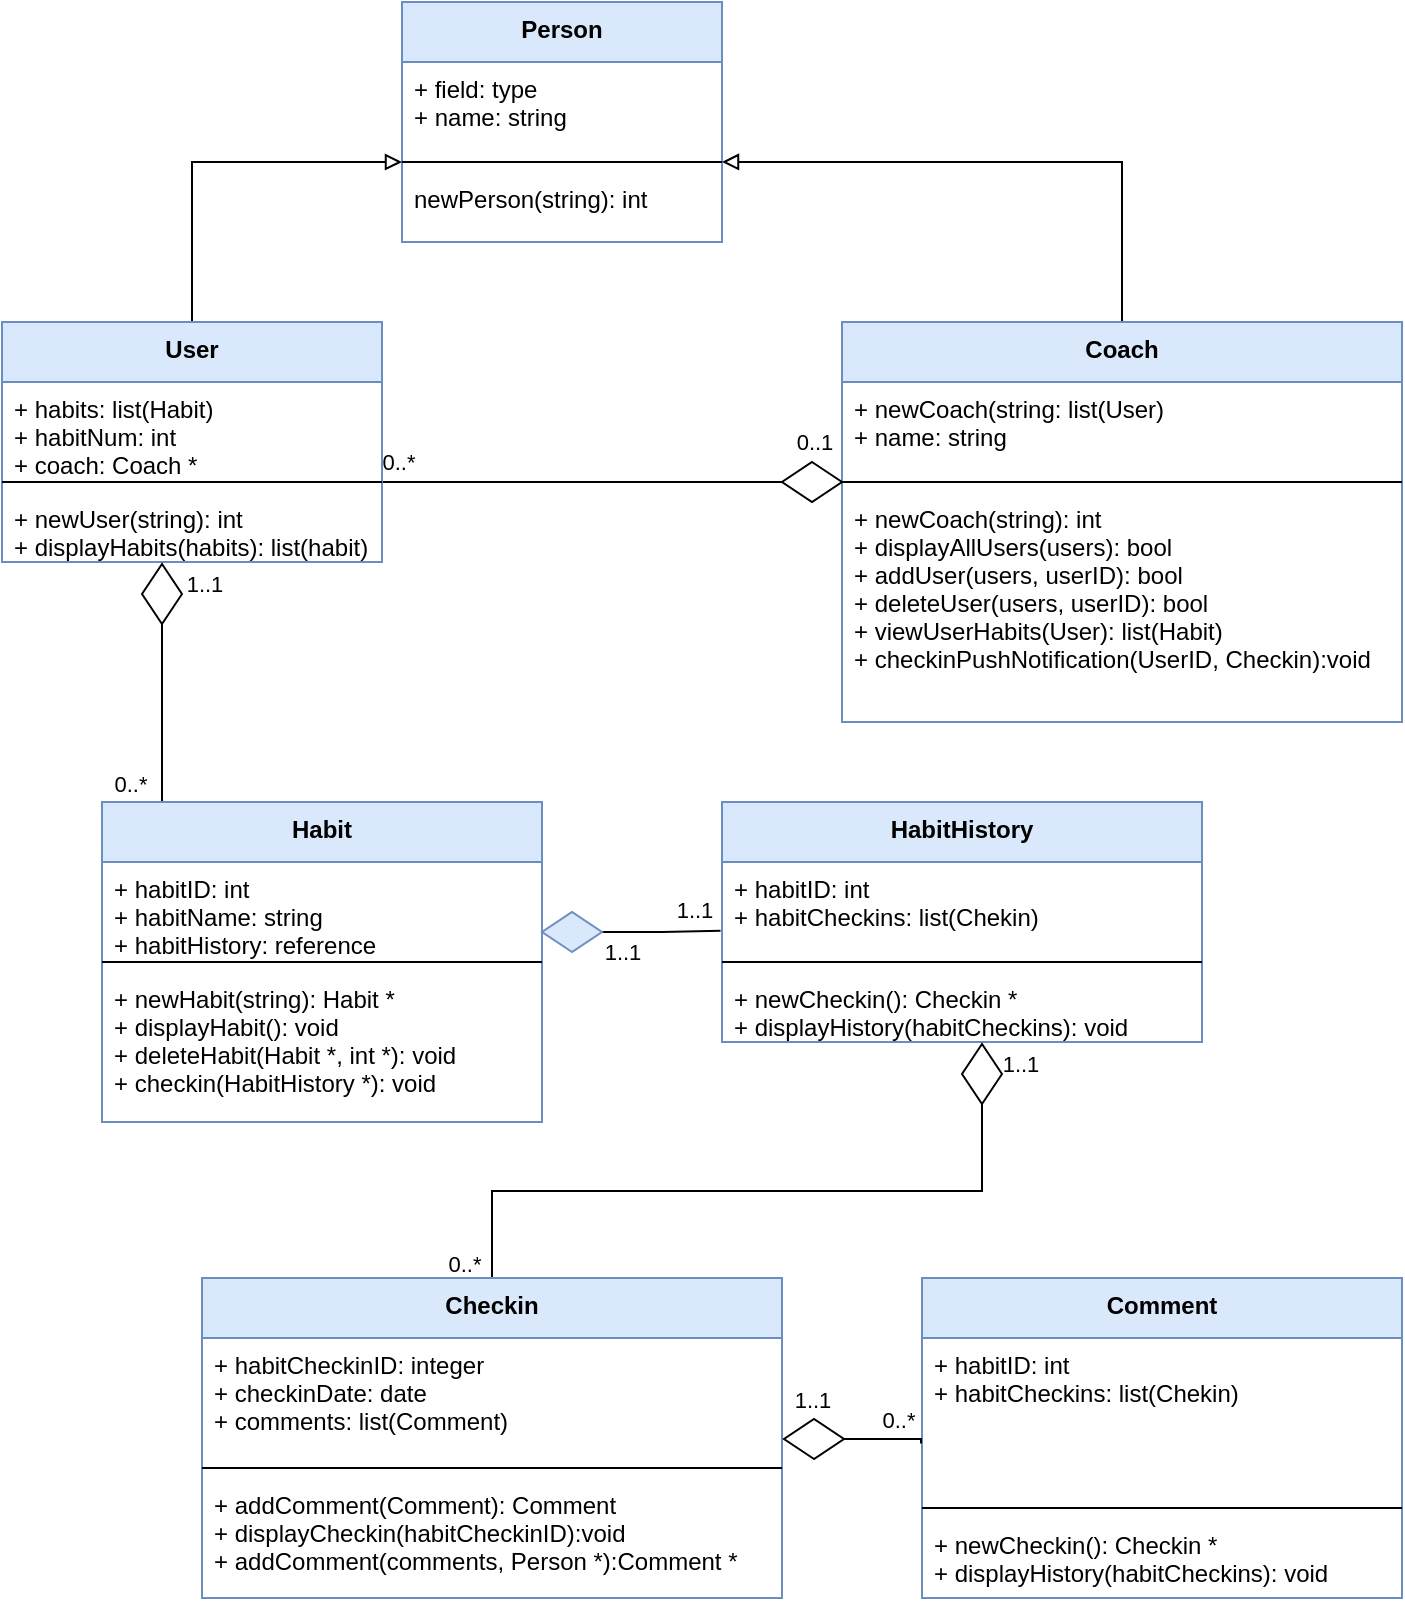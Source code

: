 <mxfile version="15.7.3" type="device"><diagram id="-jMgGULRMIyiT5ZUDsgH" name="Page-1"><mxGraphModel dx="975" dy="1270" grid="1" gridSize="10" guides="1" tooltips="1" connect="1" arrows="1" fold="1" page="1" pageScale="1" pageWidth="827" pageHeight="1169" math="0" shadow="0"><root><mxCell id="0"/><mxCell id="1" parent="0"/><mxCell id="kBKA4lLIvxe_L7rZXBJt-12" value="Person" style="swimlane;fontStyle=1;align=center;verticalAlign=top;childLayout=stackLayout;horizontal=1;startSize=30;horizontalStack=0;resizeParent=1;resizeParentMax=0;resizeLast=0;collapsible=1;marginBottom=0;fillColor=#dae8fc;strokeColor=#6c8ebf;" vertex="1" parent="1"><mxGeometry x="260" y="120" width="160" height="120" as="geometry"/></mxCell><mxCell id="kBKA4lLIvxe_L7rZXBJt-13" value="+ field: type&#10;+ name: string" style="text;strokeColor=none;fillColor=none;align=left;verticalAlign=top;spacingLeft=4;spacingRight=4;overflow=hidden;rotatable=0;points=[[0,0.5],[1,0.5]];portConstraint=eastwest;" vertex="1" parent="kBKA4lLIvxe_L7rZXBJt-12"><mxGeometry y="30" width="160" height="45" as="geometry"/></mxCell><mxCell id="kBKA4lLIvxe_L7rZXBJt-14" value="" style="line;strokeWidth=1;fillColor=none;align=left;verticalAlign=middle;spacingTop=-1;spacingLeft=3;spacingRight=3;rotatable=0;labelPosition=right;points=[];portConstraint=eastwest;" vertex="1" parent="kBKA4lLIvxe_L7rZXBJt-12"><mxGeometry y="75" width="160" height="10" as="geometry"/></mxCell><mxCell id="kBKA4lLIvxe_L7rZXBJt-15" value="newPerson(string): int" style="text;strokeColor=none;fillColor=none;align=left;verticalAlign=top;spacingLeft=4;spacingRight=4;overflow=hidden;rotatable=0;points=[[0,0.5],[1,0.5]];portConstraint=eastwest;" vertex="1" parent="kBKA4lLIvxe_L7rZXBJt-12"><mxGeometry y="85" width="160" height="35" as="geometry"/></mxCell><mxCell id="kBKA4lLIvxe_L7rZXBJt-35" style="edgeStyle=orthogonalEdgeStyle;rounded=0;orthogonalLoop=1;jettySize=auto;html=1;exitX=0.5;exitY=0;exitDx=0;exitDy=0;entryX=1;entryY=-0.143;entryDx=0;entryDy=0;entryPerimeter=0;endArrow=block;endFill=0;" edge="1" parent="1" source="kBKA4lLIvxe_L7rZXBJt-17" target="kBKA4lLIvxe_L7rZXBJt-15"><mxGeometry relative="1" as="geometry"/></mxCell><mxCell id="kBKA4lLIvxe_L7rZXBJt-17" value="Coach" style="swimlane;fontStyle=1;align=center;verticalAlign=top;childLayout=stackLayout;horizontal=1;startSize=30;horizontalStack=0;resizeParent=1;resizeParentMax=0;resizeLast=0;collapsible=1;marginBottom=0;fillColor=#dae8fc;strokeColor=#6c8ebf;" vertex="1" parent="1"><mxGeometry x="480" y="280" width="280" height="200" as="geometry"/></mxCell><mxCell id="kBKA4lLIvxe_L7rZXBJt-18" value="+ newCoach(string: list(User)&#10;+ name: string" style="text;strokeColor=none;fillColor=none;align=left;verticalAlign=top;spacingLeft=4;spacingRight=4;overflow=hidden;rotatable=0;points=[[0,0.5],[1,0.5]];portConstraint=eastwest;" vertex="1" parent="kBKA4lLIvxe_L7rZXBJt-17"><mxGeometry y="30" width="280" height="45" as="geometry"/></mxCell><mxCell id="kBKA4lLIvxe_L7rZXBJt-19" value="" style="line;strokeWidth=1;fillColor=none;align=left;verticalAlign=middle;spacingTop=-1;spacingLeft=3;spacingRight=3;rotatable=0;labelPosition=right;points=[];portConstraint=eastwest;" vertex="1" parent="kBKA4lLIvxe_L7rZXBJt-17"><mxGeometry y="75" width="280" height="10" as="geometry"/></mxCell><mxCell id="kBKA4lLIvxe_L7rZXBJt-20" value="+ newCoach(string): int&#10;+ displayAllUsers(users): bool&#10;+ addUser(users, userID): bool&#10;+ deleteUser(users, userID): bool&#10;+ viewUserHabits(User): list(Habit)&#10;+ checkinPushNotification(UserID, Checkin):void&#10;" style="text;strokeColor=none;fillColor=none;align=left;verticalAlign=top;spacingLeft=4;spacingRight=4;overflow=hidden;rotatable=0;points=[[0,0.5],[1,0.5]];portConstraint=eastwest;" vertex="1" parent="kBKA4lLIvxe_L7rZXBJt-17"><mxGeometry y="85" width="280" height="115" as="geometry"/></mxCell><mxCell id="kBKA4lLIvxe_L7rZXBJt-31" style="edgeStyle=orthogonalEdgeStyle;rounded=0;orthogonalLoop=1;jettySize=auto;html=1;exitX=0;exitY=0.5;exitDx=0;exitDy=0;entryX=1;entryY=-0.143;entryDx=0;entryDy=0;entryPerimeter=0;endArrow=none;endFill=0;" edge="1" parent="1" source="kBKA4lLIvxe_L7rZXBJt-26" target="kBKA4lLIvxe_L7rZXBJt-30"><mxGeometry relative="1" as="geometry"/></mxCell><mxCell id="kBKA4lLIvxe_L7rZXBJt-32" value="0..*" style="edgeLabel;html=1;align=center;verticalAlign=middle;resizable=0;points=[];" vertex="1" connectable="0" parent="kBKA4lLIvxe_L7rZXBJt-31"><mxGeometry x="0.728" y="-4" relative="1" as="geometry"><mxPoint x="-19" y="-6" as="offset"/></mxGeometry></mxCell><mxCell id="kBKA4lLIvxe_L7rZXBJt-33" value="0..1" style="edgeLabel;html=1;align=center;verticalAlign=middle;resizable=0;points=[];" vertex="1" connectable="0" parent="kBKA4lLIvxe_L7rZXBJt-31"><mxGeometry x="-0.88" y="-3" relative="1" as="geometry"><mxPoint x="28" y="-17" as="offset"/></mxGeometry></mxCell><mxCell id="kBKA4lLIvxe_L7rZXBJt-26" value="" style="rhombus;" vertex="1" parent="1"><mxGeometry x="450" y="350" width="30" height="20" as="geometry"/></mxCell><mxCell id="kBKA4lLIvxe_L7rZXBJt-34" style="edgeStyle=orthogonalEdgeStyle;rounded=0;orthogonalLoop=1;jettySize=auto;html=1;exitX=0.5;exitY=0;exitDx=0;exitDy=0;entryX=0;entryY=0.5;entryDx=0;entryDy=0;entryPerimeter=0;endArrow=block;endFill=0;" edge="1" parent="1" source="kBKA4lLIvxe_L7rZXBJt-27" target="kBKA4lLIvxe_L7rZXBJt-14"><mxGeometry relative="1" as="geometry"/></mxCell><mxCell id="kBKA4lLIvxe_L7rZXBJt-27" value="User" style="swimlane;fontStyle=1;align=center;verticalAlign=top;childLayout=stackLayout;horizontal=1;startSize=30;horizontalStack=0;resizeParent=1;resizeParentMax=0;resizeLast=0;collapsible=1;marginBottom=0;fillColor=#dae8fc;strokeColor=#6c8ebf;" vertex="1" parent="1"><mxGeometry x="60" y="280" width="190" height="120" as="geometry"/></mxCell><mxCell id="kBKA4lLIvxe_L7rZXBJt-28" value="+ habits: list(Habit)&#10;+ habitNum: int&#10;+ coach: Coach *" style="text;strokeColor=none;fillColor=none;align=left;verticalAlign=top;spacingLeft=4;spacingRight=4;overflow=hidden;rotatable=0;points=[[0,0.5],[1,0.5]];portConstraint=eastwest;" vertex="1" parent="kBKA4lLIvxe_L7rZXBJt-27"><mxGeometry y="30" width="190" height="45" as="geometry"/></mxCell><mxCell id="kBKA4lLIvxe_L7rZXBJt-29" value="" style="line;strokeWidth=1;fillColor=none;align=left;verticalAlign=middle;spacingTop=-1;spacingLeft=3;spacingRight=3;rotatable=0;labelPosition=right;points=[];portConstraint=eastwest;" vertex="1" parent="kBKA4lLIvxe_L7rZXBJt-27"><mxGeometry y="75" width="190" height="10" as="geometry"/></mxCell><mxCell id="kBKA4lLIvxe_L7rZXBJt-30" value="+ newUser(string): int&#10;+ displayHabits(habits): list(habit)" style="text;strokeColor=none;fillColor=none;align=left;verticalAlign=top;spacingLeft=4;spacingRight=4;overflow=hidden;rotatable=0;points=[[0,0.5],[1,0.5]];portConstraint=eastwest;" vertex="1" parent="kBKA4lLIvxe_L7rZXBJt-27"><mxGeometry y="85" width="190" height="35" as="geometry"/></mxCell><mxCell id="kBKA4lLIvxe_L7rZXBJt-57" style="edgeStyle=orthogonalEdgeStyle;rounded=0;orthogonalLoop=1;jettySize=auto;html=1;exitX=1;exitY=0.5;exitDx=0;exitDy=0;entryX=0.141;entryY=0.006;entryDx=0;entryDy=0;entryPerimeter=0;endArrow=none;endFill=0;" edge="1" parent="1" source="kBKA4lLIvxe_L7rZXBJt-36" target="kBKA4lLIvxe_L7rZXBJt-39"><mxGeometry relative="1" as="geometry"><Array as="points"><mxPoint x="140" y="521"/></Array></mxGeometry></mxCell><mxCell id="kBKA4lLIvxe_L7rZXBJt-58" value="0..*" style="edgeLabel;html=1;align=center;verticalAlign=middle;resizable=0;points=[];" vertex="1" connectable="0" parent="kBKA4lLIvxe_L7rZXBJt-57"><mxGeometry x="0.857" relative="1" as="geometry"><mxPoint x="-16" y="-5" as="offset"/></mxGeometry></mxCell><mxCell id="kBKA4lLIvxe_L7rZXBJt-59" value="1..1" style="edgeLabel;html=1;align=center;verticalAlign=middle;resizable=0;points=[];" vertex="1" connectable="0" parent="kBKA4lLIvxe_L7rZXBJt-57"><mxGeometry x="-0.767" y="2" relative="1" as="geometry"><mxPoint x="19" y="-31" as="offset"/></mxGeometry></mxCell><mxCell id="kBKA4lLIvxe_L7rZXBJt-36" value="" style="rhombus;rotation=90;" vertex="1" parent="1"><mxGeometry x="125" y="406" width="30" height="20" as="geometry"/></mxCell><mxCell id="kBKA4lLIvxe_L7rZXBJt-39" value="Habit" style="swimlane;fontStyle=1;align=center;verticalAlign=top;childLayout=stackLayout;horizontal=1;startSize=30;horizontalStack=0;resizeParent=1;resizeParentMax=0;resizeLast=0;collapsible=1;marginBottom=0;fillColor=#dae8fc;strokeColor=#6c8ebf;" vertex="1" parent="1"><mxGeometry x="110" y="520" width="220" height="160" as="geometry"/></mxCell><mxCell id="kBKA4lLIvxe_L7rZXBJt-40" value="+ habitID: int&#10;+ habitName: string&#10;+ habitHistory: reference" style="text;strokeColor=none;fillColor=none;align=left;verticalAlign=top;spacingLeft=4;spacingRight=4;overflow=hidden;rotatable=0;points=[[0,0.5],[1,0.5]];portConstraint=eastwest;" vertex="1" parent="kBKA4lLIvxe_L7rZXBJt-39"><mxGeometry y="30" width="220" height="45" as="geometry"/></mxCell><mxCell id="kBKA4lLIvxe_L7rZXBJt-41" value="" style="line;strokeWidth=1;fillColor=none;align=left;verticalAlign=middle;spacingTop=-1;spacingLeft=3;spacingRight=3;rotatable=0;labelPosition=right;points=[];portConstraint=eastwest;" vertex="1" parent="kBKA4lLIvxe_L7rZXBJt-39"><mxGeometry y="75" width="220" height="10" as="geometry"/></mxCell><mxCell id="kBKA4lLIvxe_L7rZXBJt-42" value="+ newHabit(string): Habit *&#10;+ displayHabit(): void&#10;+ deleteHabit(Habit *, int *): void&#10;+ checkin(HabitHistory *): void" style="text;strokeColor=none;fillColor=none;align=left;verticalAlign=top;spacingLeft=4;spacingRight=4;overflow=hidden;rotatable=0;points=[[0,0.5],[1,0.5]];portConstraint=eastwest;" vertex="1" parent="kBKA4lLIvxe_L7rZXBJt-39"><mxGeometry y="85" width="220" height="75" as="geometry"/></mxCell><mxCell id="kBKA4lLIvxe_L7rZXBJt-54" style="edgeStyle=orthogonalEdgeStyle;rounded=0;orthogonalLoop=1;jettySize=auto;html=1;exitX=0;exitY=0.5;exitDx=0;exitDy=0;entryX=-0.003;entryY=0.765;entryDx=0;entryDy=0;entryPerimeter=0;endArrow=none;endFill=0;" edge="1" parent="1" source="kBKA4lLIvxe_L7rZXBJt-43" target="kBKA4lLIvxe_L7rZXBJt-46"><mxGeometry relative="1" as="geometry"/></mxCell><mxCell id="kBKA4lLIvxe_L7rZXBJt-55" value="1..1" style="edgeLabel;html=1;align=center;verticalAlign=middle;resizable=0;points=[];" vertex="1" connectable="0" parent="kBKA4lLIvxe_L7rZXBJt-54"><mxGeometry x="-0.833" y="1" relative="1" as="geometry"><mxPoint x="5" y="11" as="offset"/></mxGeometry></mxCell><mxCell id="kBKA4lLIvxe_L7rZXBJt-56" value="1..1" style="edgeLabel;html=1;align=center;verticalAlign=middle;resizable=0;points=[];" vertex="1" connectable="0" parent="kBKA4lLIvxe_L7rZXBJt-54"><mxGeometry x="0.618" y="2" relative="1" as="geometry"><mxPoint x="-2" y="-9" as="offset"/></mxGeometry></mxCell><mxCell id="kBKA4lLIvxe_L7rZXBJt-43" value="" style="rhombus;rotation=-180;fillColor=#dae8fc;strokeColor=#6c8ebf;" vertex="1" parent="1"><mxGeometry x="330" y="575" width="30" height="20" as="geometry"/></mxCell><mxCell id="kBKA4lLIvxe_L7rZXBJt-45" value="HabitHistory" style="swimlane;fontStyle=1;align=center;verticalAlign=top;childLayout=stackLayout;horizontal=1;startSize=30;horizontalStack=0;resizeParent=1;resizeParentMax=0;resizeLast=0;collapsible=1;marginBottom=0;fillColor=#dae8fc;strokeColor=#6c8ebf;" vertex="1" parent="1"><mxGeometry x="420" y="520" width="240" height="120" as="geometry"/></mxCell><mxCell id="kBKA4lLIvxe_L7rZXBJt-46" value="+ habitID: int&#10;+ habitCheckins: list(Chekin)" style="text;strokeColor=none;fillColor=none;align=left;verticalAlign=top;spacingLeft=4;spacingRight=4;overflow=hidden;rotatable=0;points=[[0,0.5],[1,0.5]];portConstraint=eastwest;" vertex="1" parent="kBKA4lLIvxe_L7rZXBJt-45"><mxGeometry y="30" width="240" height="45" as="geometry"/></mxCell><mxCell id="kBKA4lLIvxe_L7rZXBJt-47" value="" style="line;strokeWidth=1;fillColor=none;align=left;verticalAlign=middle;spacingTop=-1;spacingLeft=3;spacingRight=3;rotatable=0;labelPosition=right;points=[];portConstraint=eastwest;" vertex="1" parent="kBKA4lLIvxe_L7rZXBJt-45"><mxGeometry y="75" width="240" height="10" as="geometry"/></mxCell><mxCell id="kBKA4lLIvxe_L7rZXBJt-48" value="+ newCheckin(): Checkin *&#10;+ displayHistory(habitCheckins): void&#10;" style="text;strokeColor=none;fillColor=none;align=left;verticalAlign=top;spacingLeft=4;spacingRight=4;overflow=hidden;rotatable=0;points=[[0,0.5],[1,0.5]];portConstraint=eastwest;" vertex="1" parent="kBKA4lLIvxe_L7rZXBJt-45"><mxGeometry y="85" width="240" height="35" as="geometry"/></mxCell><mxCell id="kBKA4lLIvxe_L7rZXBJt-65" style="edgeStyle=orthogonalEdgeStyle;rounded=0;orthogonalLoop=1;jettySize=auto;html=1;exitX=0.5;exitY=0;exitDx=0;exitDy=0;endArrow=none;endFill=0;entryX=1;entryY=0.5;entryDx=0;entryDy=0;" edge="1" parent="1" source="kBKA4lLIvxe_L7rZXBJt-60" target="kBKA4lLIvxe_L7rZXBJt-66"><mxGeometry relative="1" as="geometry"><mxPoint x="550" y="680" as="targetPoint"/></mxGeometry></mxCell><mxCell id="kBKA4lLIvxe_L7rZXBJt-67" value="1..1" style="edgeLabel;html=1;align=center;verticalAlign=middle;resizable=0;points=[];" vertex="1" connectable="0" parent="kBKA4lLIvxe_L7rZXBJt-65"><mxGeometry x="0.605" y="-2" relative="1" as="geometry"><mxPoint x="41" y="-66" as="offset"/></mxGeometry></mxCell><mxCell id="kBKA4lLIvxe_L7rZXBJt-68" value="0..*" style="edgeLabel;html=1;align=center;verticalAlign=middle;resizable=0;points=[];" vertex="1" connectable="0" parent="kBKA4lLIvxe_L7rZXBJt-65"><mxGeometry x="-0.244" relative="1" as="geometry"><mxPoint x="-96" y="36" as="offset"/></mxGeometry></mxCell><mxCell id="kBKA4lLIvxe_L7rZXBJt-60" value="Checkin" style="swimlane;fontStyle=1;align=center;verticalAlign=top;childLayout=stackLayout;horizontal=1;startSize=30;horizontalStack=0;resizeParent=1;resizeParentMax=0;resizeLast=0;collapsible=1;marginBottom=0;fillColor=#dae8fc;strokeColor=#6c8ebf;" vertex="1" parent="1"><mxGeometry x="160" y="758" width="290" height="160" as="geometry"/></mxCell><mxCell id="kBKA4lLIvxe_L7rZXBJt-61" value="+ habitCheckinID: integer&#10;+ checkinDate: date&#10;+ comments: list(Comment)" style="text;strokeColor=none;fillColor=none;align=left;verticalAlign=top;spacingLeft=4;spacingRight=4;overflow=hidden;rotatable=0;points=[[0,0.5],[1,0.5]];portConstraint=eastwest;" vertex="1" parent="kBKA4lLIvxe_L7rZXBJt-60"><mxGeometry y="30" width="290" height="60" as="geometry"/></mxCell><mxCell id="kBKA4lLIvxe_L7rZXBJt-62" value="" style="line;strokeWidth=1;fillColor=none;align=left;verticalAlign=middle;spacingTop=-1;spacingLeft=3;spacingRight=3;rotatable=0;labelPosition=right;points=[];portConstraint=eastwest;" vertex="1" parent="kBKA4lLIvxe_L7rZXBJt-60"><mxGeometry y="90" width="290" height="10" as="geometry"/></mxCell><mxCell id="kBKA4lLIvxe_L7rZXBJt-63" value="+ addComment(Comment): Comment&#10;+ displayCheckin(habitCheckinID):void&#10;+ addComment(comments, Person *):Comment *" style="text;strokeColor=none;fillColor=none;align=left;verticalAlign=top;spacingLeft=4;spacingRight=4;overflow=hidden;rotatable=0;points=[[0,0.5],[1,0.5]];portConstraint=eastwest;" vertex="1" parent="kBKA4lLIvxe_L7rZXBJt-60"><mxGeometry y="100" width="290" height="60" as="geometry"/></mxCell><mxCell id="kBKA4lLIvxe_L7rZXBJt-66" value="" style="rhombus;rotation=90;" vertex="1" parent="1"><mxGeometry x="535" y="646" width="30" height="20" as="geometry"/></mxCell><mxCell id="kBKA4lLIvxe_L7rZXBJt-69" value="Comment" style="swimlane;fontStyle=1;align=center;verticalAlign=top;childLayout=stackLayout;horizontal=1;startSize=30;horizontalStack=0;resizeParent=1;resizeParentMax=0;resizeLast=0;collapsible=1;marginBottom=0;fillColor=#dae8fc;strokeColor=#6c8ebf;" vertex="1" parent="1"><mxGeometry x="520" y="758" width="240" height="160" as="geometry"/></mxCell><mxCell id="kBKA4lLIvxe_L7rZXBJt-70" value="+ habitID: int&#10;+ habitCheckins: list(Chekin)" style="text;strokeColor=none;fillColor=none;align=left;verticalAlign=top;spacingLeft=4;spacingRight=4;overflow=hidden;rotatable=0;points=[[0,0.5],[1,0.5]];portConstraint=eastwest;" vertex="1" parent="kBKA4lLIvxe_L7rZXBJt-69"><mxGeometry y="30" width="240" height="80" as="geometry"/></mxCell><mxCell id="kBKA4lLIvxe_L7rZXBJt-71" value="" style="line;strokeWidth=1;fillColor=none;align=left;verticalAlign=middle;spacingTop=-1;spacingLeft=3;spacingRight=3;rotatable=0;labelPosition=right;points=[];portConstraint=eastwest;" vertex="1" parent="kBKA4lLIvxe_L7rZXBJt-69"><mxGeometry y="110" width="240" height="10" as="geometry"/></mxCell><mxCell id="kBKA4lLIvxe_L7rZXBJt-72" value="+ newCheckin(): Checkin *&#10;+ displayHistory(habitCheckins): void&#10;" style="text;strokeColor=none;fillColor=none;align=left;verticalAlign=top;spacingLeft=4;spacingRight=4;overflow=hidden;rotatable=0;points=[[0,0.5],[1,0.5]];portConstraint=eastwest;" vertex="1" parent="kBKA4lLIvxe_L7rZXBJt-69"><mxGeometry y="120" width="240" height="40" as="geometry"/></mxCell><mxCell id="kBKA4lLIvxe_L7rZXBJt-77" style="edgeStyle=orthogonalEdgeStyle;rounded=0;orthogonalLoop=1;jettySize=auto;html=1;exitX=0;exitY=0.5;exitDx=0;exitDy=0;entryX=-0.002;entryY=0.66;entryDx=0;entryDy=0;entryPerimeter=0;endArrow=none;endFill=0;" edge="1" parent="1" source="kBKA4lLIvxe_L7rZXBJt-76" target="kBKA4lLIvxe_L7rZXBJt-70"><mxGeometry relative="1" as="geometry"/></mxCell><mxCell id="kBKA4lLIvxe_L7rZXBJt-78" value="0..*" style="edgeLabel;html=1;align=center;verticalAlign=middle;resizable=0;points=[];" vertex="1" connectable="0" parent="kBKA4lLIvxe_L7rZXBJt-77"><mxGeometry x="-0.216" y="1" relative="1" as="geometry"><mxPoint x="11" y="-9" as="offset"/></mxGeometry></mxCell><mxCell id="kBKA4lLIvxe_L7rZXBJt-79" value="1..1" style="edgeLabel;html=1;align=center;verticalAlign=middle;resizable=0;points=[];" vertex="1" connectable="0" parent="kBKA4lLIvxe_L7rZXBJt-77"><mxGeometry x="-0.542" y="-1" relative="1" as="geometry"><mxPoint x="-26" y="-21" as="offset"/></mxGeometry></mxCell><mxCell id="kBKA4lLIvxe_L7rZXBJt-76" value="" style="rhombus;rotation=-180;" vertex="1" parent="1"><mxGeometry x="451" y="828.5" width="30" height="20" as="geometry"/></mxCell></root></mxGraphModel></diagram></mxfile>